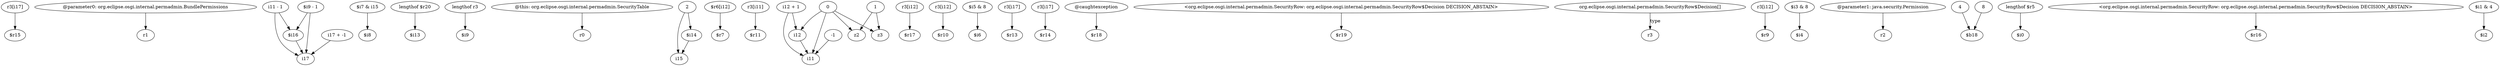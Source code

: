 digraph g {
0[label="r3[i17]"]
1[label="$r15"]
0->1[label=""]
2[label="@parameter0: org.eclipse.osgi.internal.permadmin.BundlePermissions"]
3[label="r1"]
2->3[label=""]
4[label="i11 - 1"]
5[label="i17"]
4->5[label=""]
6[label="$i7 & i15"]
7[label="$i8"]
6->7[label=""]
8[label="lengthof $r20"]
9[label="$i13"]
8->9[label=""]
10[label="lengthof r3"]
11[label="$i9"]
10->11[label=""]
12[label="@this: org.eclipse.osgi.internal.permadmin.SecurityTable"]
13[label="r0"]
12->13[label=""]
14[label="2"]
15[label="i15"]
14->15[label=""]
16[label="$r6[i12]"]
17[label="$r7"]
16->17[label=""]
18[label="r3[i11]"]
19[label="$r11"]
18->19[label=""]
20[label="$i14"]
20->15[label=""]
21[label="i12 + 1"]
22[label="i11"]
21->22[label=""]
23[label="0"]
24[label="z3"]
23->24[label=""]
25[label="1"]
25->24[label=""]
26[label="r3[i12]"]
27[label="$r17"]
26->27[label=""]
28[label="r3[i12]"]
29[label="$r10"]
28->29[label=""]
30[label="$i5 & 8"]
31[label="$i6"]
30->31[label=""]
32[label="$i16"]
4->32[label=""]
32->5[label=""]
14->20[label=""]
33[label="r3[i17]"]
34[label="$r13"]
33->34[label=""]
35[label="i12"]
21->35[label=""]
36[label="r3[i17]"]
37[label="$r14"]
36->37[label=""]
38[label="@caughtexception"]
39[label="$r18"]
38->39[label=""]
40[label="<org.eclipse.osgi.internal.permadmin.SecurityRow: org.eclipse.osgi.internal.permadmin.SecurityRow$Decision DECISION_ABSTAIN>"]
41[label="$r19"]
40->41[label=""]
42[label="org.eclipse.osgi.internal.permadmin.SecurityRow$Decision[]"]
43[label="r3"]
42->43[label="type"]
44[label="i17 + -1"]
44->5[label=""]
45[label="r3[i12]"]
46[label="$r9"]
45->46[label=""]
47[label="$i3 & 8"]
48[label="$i4"]
47->48[label=""]
49[label="@parameter1: java.security.Permission"]
50[label="r2"]
49->50[label=""]
51[label="$i9 - 1"]
51->32[label=""]
52[label="-1"]
52->22[label=""]
53[label="4"]
54[label="$b18"]
53->54[label=""]
55[label="lengthof $r5"]
56[label="$i0"]
55->56[label=""]
23->22[label=""]
23->35[label=""]
57[label="z2"]
25->57[label=""]
35->22[label=""]
23->57[label=""]
58[label="8"]
58->54[label=""]
59[label="<org.eclipse.osgi.internal.permadmin.SecurityRow: org.eclipse.osgi.internal.permadmin.SecurityRow$Decision DECISION_ABSTAIN>"]
60[label="$r16"]
59->60[label=""]
61[label="$i1 & 4"]
62[label="$i2"]
61->62[label=""]
51->5[label=""]
}